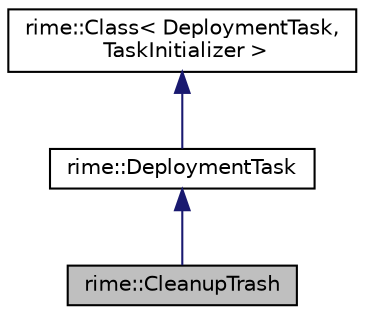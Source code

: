digraph "rime::CleanupTrash"
{
  edge [fontname="Helvetica",fontsize="10",labelfontname="Helvetica",labelfontsize="10"];
  node [fontname="Helvetica",fontsize="10",shape=record];
  Node1 [label="rime::CleanupTrash",height=0.2,width=0.4,color="black", fillcolor="grey75", style="filled" fontcolor="black"];
  Node2 -> Node1 [dir="back",color="midnightblue",fontsize="10",style="solid",fontname="Helvetica"];
  Node2 [label="rime::DeploymentTask",height=0.2,width=0.4,color="black", fillcolor="white", style="filled",URL="$a00050.html"];
  Node3 -> Node2 [dir="back",color="midnightblue",fontsize="10",style="solid",fontname="Helvetica"];
  Node3 [label="rime::Class\< DeploymentTask,\l TaskInitializer \>",height=0.2,width=0.4,color="black", fillcolor="white", style="filled",URL="$a00017.html"];
}
